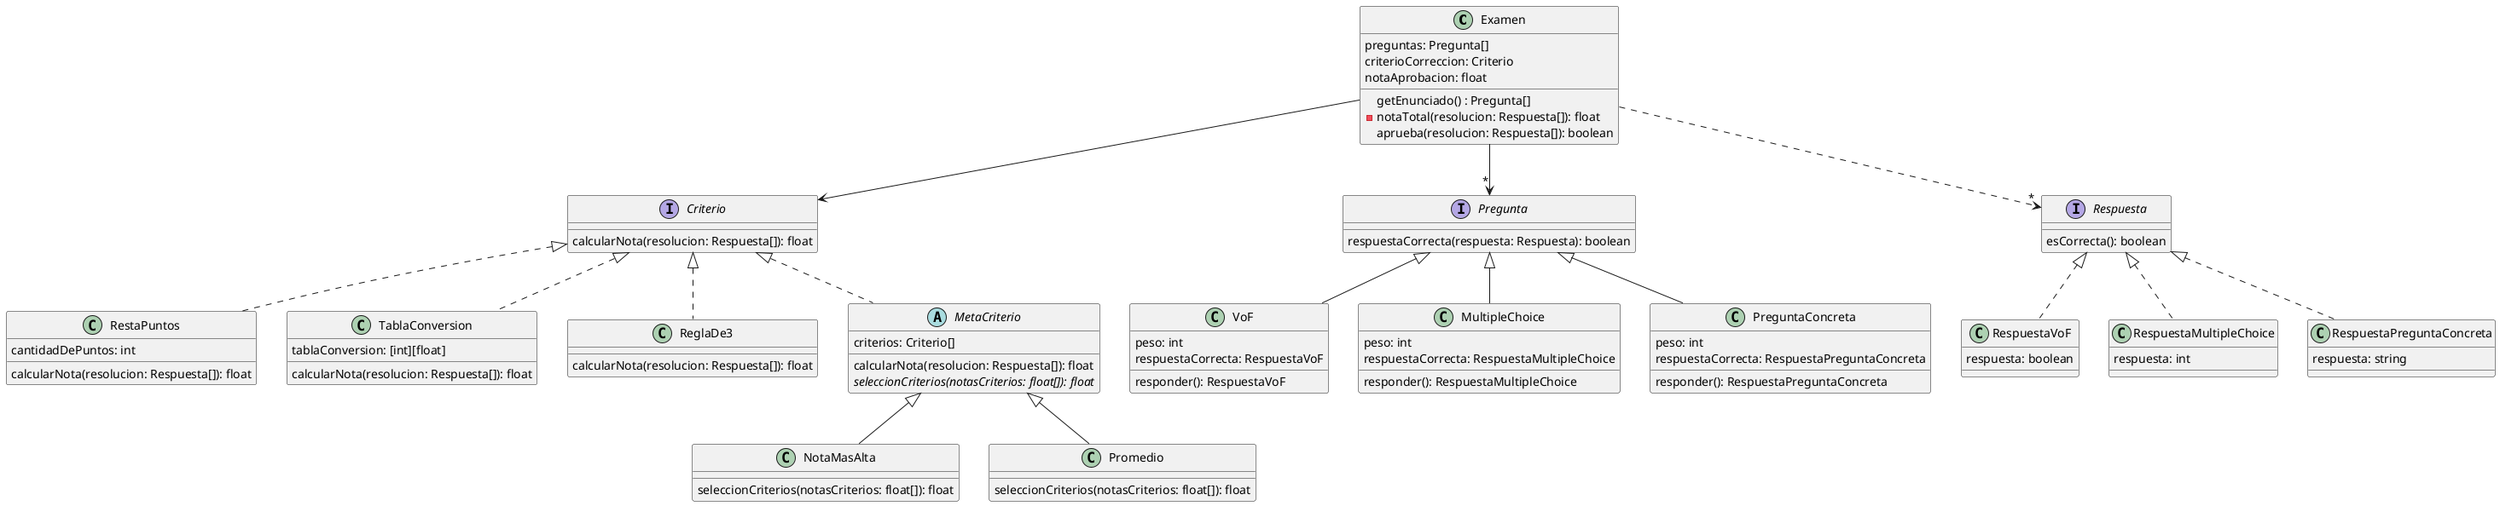 @startuml Corrector Examenes

class Examen{
    preguntas: Pregunta[]
    criterioCorreccion: Criterio
    notaAprobacion: float

    getEnunciado() : Pregunta[]
    - notaTotal(resolucion: Respuesta[]): float
    aprueba(resolucion: Respuesta[]): boolean
}

Examen --> Criterio
Examen --> "*" Pregunta
Examen ..> "*" Respuesta
interface Pregunta{
    respuestaCorrecta(respuesta: Respuesta): boolean
}
Pregunta <|-- VoF 
Pregunta <|-- MultipleChoice
Pregunta <|-- PreguntaConcreta


class RespuestaVoF{
    respuesta: boolean

}

class RespuestaMultipleChoice{
    respuesta: int
}

class RespuestaPreguntaConcreta{
    respuesta: string
}

Respuesta <|.. RespuestaVoF 
Respuesta <|.. RespuestaMultipleChoice
Respuesta <|.. RespuestaPreguntaConcreta


interface Respuesta{
    esCorrecta(): boolean
}

class VoF{
    peso: int
    respuestaCorrecta: RespuestaVoF

    responder(): RespuestaVoF    

}
class MultipleChoice{
    peso: int
    respuestaCorrecta: RespuestaMultipleChoice

    responder(): RespuestaMultipleChoice    

}
class PreguntaConcreta{
    peso: int
    respuestaCorrecta: RespuestaPreguntaConcreta
    
    responder(): RespuestaPreguntaConcreta    
}

interface Criterio{
    calcularNota(resolucion: Respuesta[]): float
}
Criterio <|.. RestaPuntos
Criterio <|.. TablaConversion
Criterio <|.. ReglaDe3
Criterio <|.. MetaCriterio

class RestaPuntos{
    cantidadDePuntos: int
    calcularNota(resolucion: Respuesta[]): float
}

class TablaConversion{
    tablaConversion: [int][float]
    calcularNota(resolucion: Respuesta[]): float

}

class ReglaDe3{
    calcularNota(resolucion: Respuesta[]): float
}

abstract class MetaCriterio{
    criterios: Criterio[]
    calcularNota(resolucion: Respuesta[]): float
    {abstract} seleccionCriterios(notasCriterios: float[]): float
}

MetaCriterio <|-- NotaMasAlta
MetaCriterio <|-- Promedio

class NotaMasAlta{
    seleccionCriterios(notasCriterios: float[]): float
}
class Promedio{
    seleccionCriterios(notasCriterios: float[]): float
}


@enduml